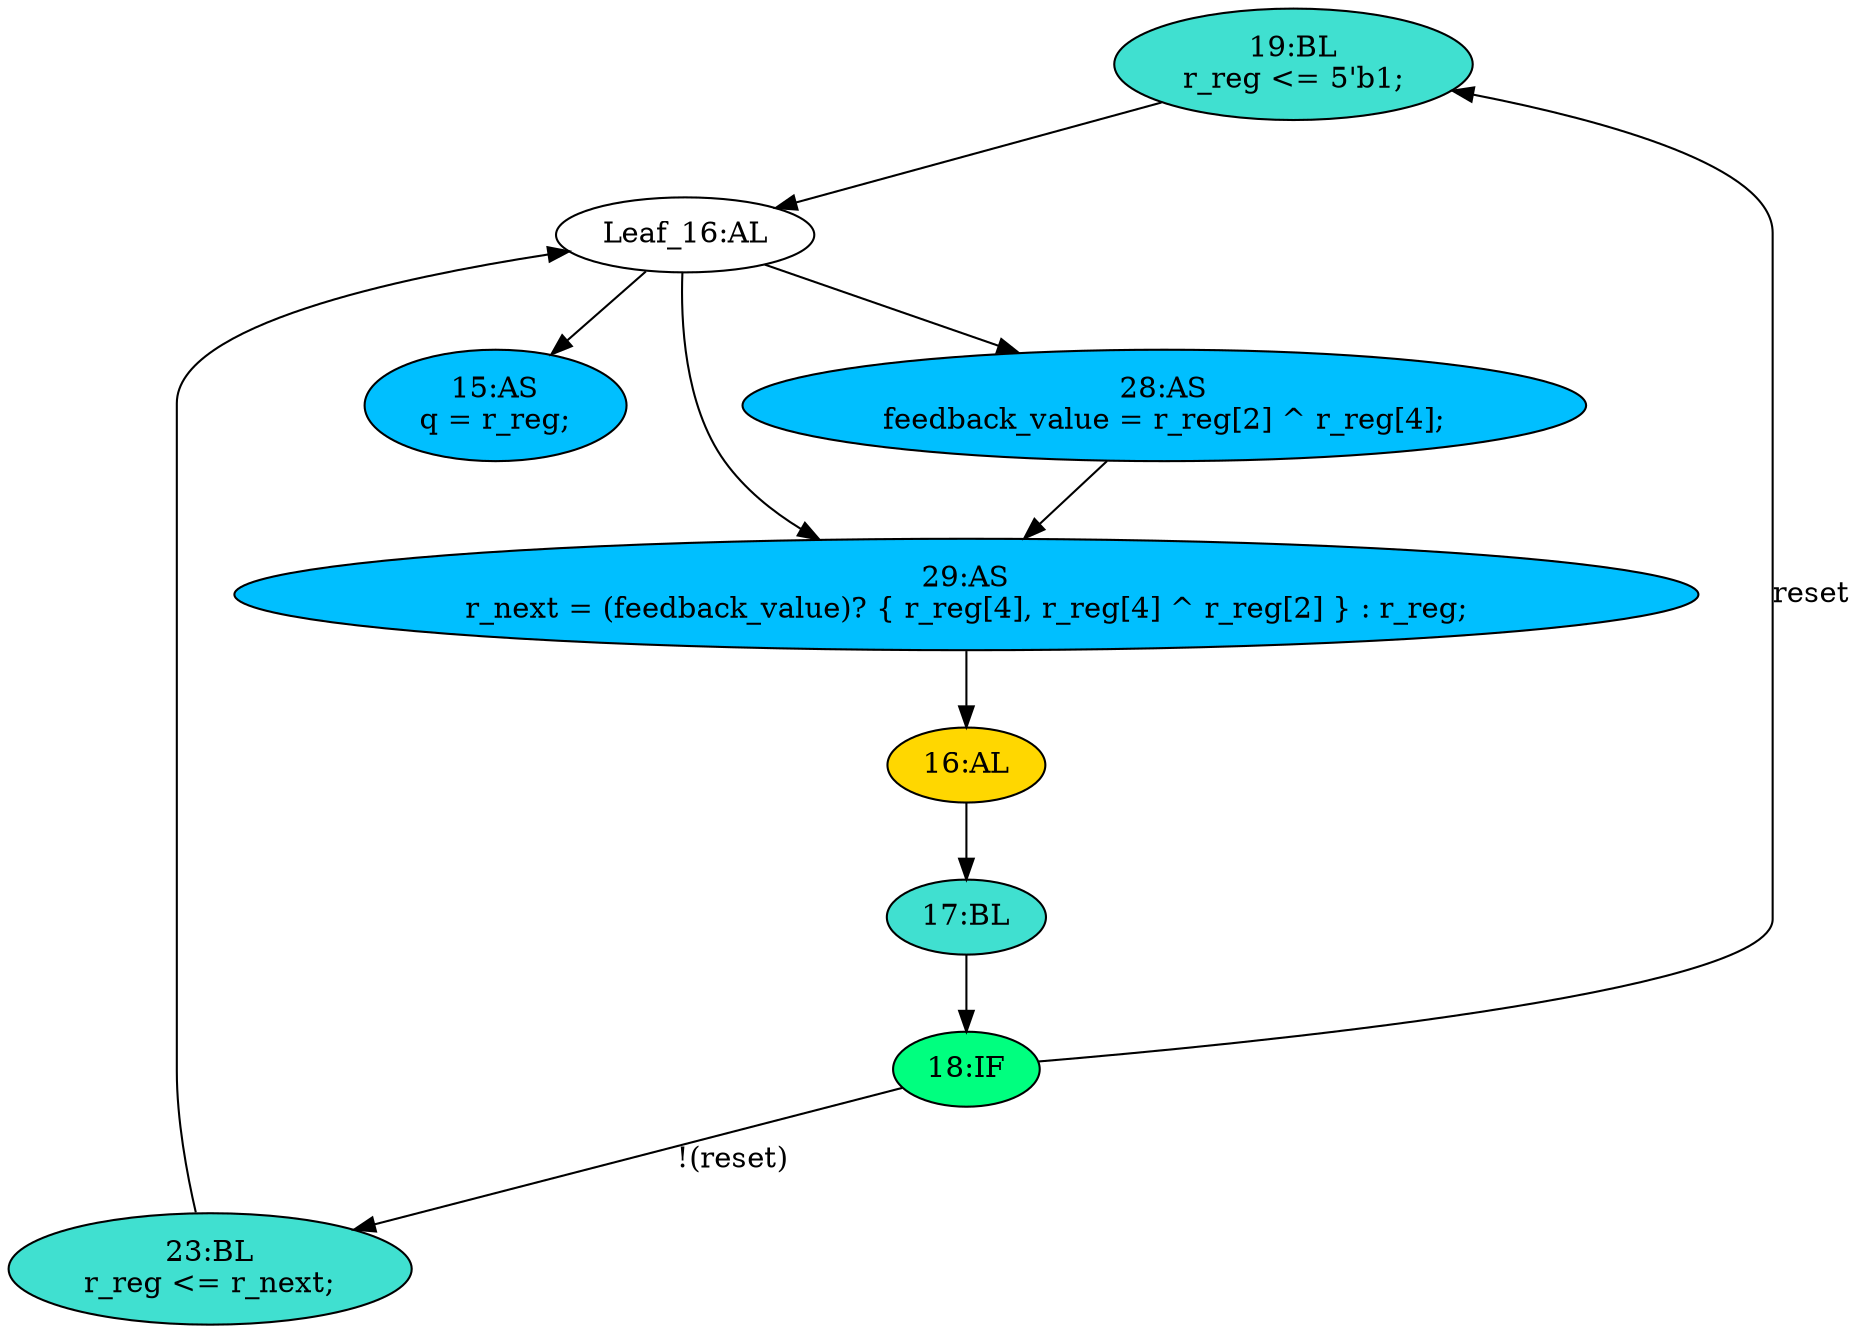 strict digraph "compose( ,  )" {
	node [label="\N"];
	"19:BL"	[ast="<pyverilog.vparser.ast.Block object at 0x7fbb1b924210>",
		fillcolor=turquoise,
		label="19:BL
r_reg <= 5'b1;",
		statements="[<pyverilog.vparser.ast.NonblockingSubstitution object at 0x7fbb1b8ce550>]",
		style=filled,
		typ=Block];
	"Leaf_16:AL"	[def_var="['r_reg']",
		label="Leaf_16:AL"];
	"19:BL" -> "Leaf_16:AL"	[cond="[]",
		lineno=None];
	"28:AS"	[ast="<pyverilog.vparser.ast.Assign object at 0x7fbb1b927850>",
		def_var="['feedback_value']",
		fillcolor=deepskyblue,
		label="28:AS
feedback_value = r_reg[2] ^ r_reg[4];",
		statements="[]",
		style=filled,
		typ=Assign,
		use_var="['r_reg', 'r_reg']"];
	"29:AS"	[ast="<pyverilog.vparser.ast.Assign object at 0x7fbb1b9aa110>",
		def_var="['r_next']",
		fillcolor=deepskyblue,
		label="29:AS
r_next = (feedback_value)? { r_reg[4], r_reg[4] ^ r_reg[2] } : r_reg;",
		statements="[]",
		style=filled,
		typ=Assign,
		use_var="['feedback_value', 'r_reg', 'r_reg', 'r_reg', 'r_reg']"];
	"28:AS" -> "29:AS";
	"Leaf_16:AL" -> "28:AS";
	"Leaf_16:AL" -> "29:AS";
	"15:AS"	[ast="<pyverilog.vparser.ast.Assign object at 0x7fbb1b8d6750>",
		def_var="['q']",
		fillcolor=deepskyblue,
		label="15:AS
q = r_reg;",
		statements="[]",
		style=filled,
		typ=Assign,
		use_var="['r_reg']"];
	"Leaf_16:AL" -> "15:AS";
	"18:IF"	[ast="<pyverilog.vparser.ast.IfStatement object at 0x7fbb1b8ce290>",
		fillcolor=springgreen,
		label="18:IF",
		statements="[]",
		style=filled,
		typ=IfStatement];
	"18:IF" -> "19:BL"	[cond="['reset']",
		label=reset,
		lineno=18];
	"23:BL"	[ast="<pyverilog.vparser.ast.Block object at 0x7fbb1b932450>",
		fillcolor=turquoise,
		label="23:BL
r_reg <= r_next;",
		statements="[<pyverilog.vparser.ast.NonblockingSubstitution object at 0x7fbb1b932390>]",
		style=filled,
		typ=Block];
	"18:IF" -> "23:BL"	[cond="['reset']",
		label="!(reset)",
		lineno=18];
	"16:AL"	[ast="<pyverilog.vparser.ast.Always object at 0x7fbb1b9244d0>",
		clk_sens=True,
		fillcolor=gold,
		label="16:AL",
		sens="['clk']",
		statements="[]",
		style=filled,
		typ=Always,
		use_var="['reset', 'r_next']"];
	"17:BL"	[ast="<pyverilog.vparser.ast.Block object at 0x7fbb1b924e10>",
		fillcolor=turquoise,
		label="17:BL",
		statements="[]",
		style=filled,
		typ=Block];
	"16:AL" -> "17:BL"	[cond="[]",
		lineno=None];
	"17:BL" -> "18:IF"	[cond="[]",
		lineno=None];
	"29:AS" -> "16:AL";
	"23:BL" -> "Leaf_16:AL"	[cond="[]",
		lineno=None];
}
